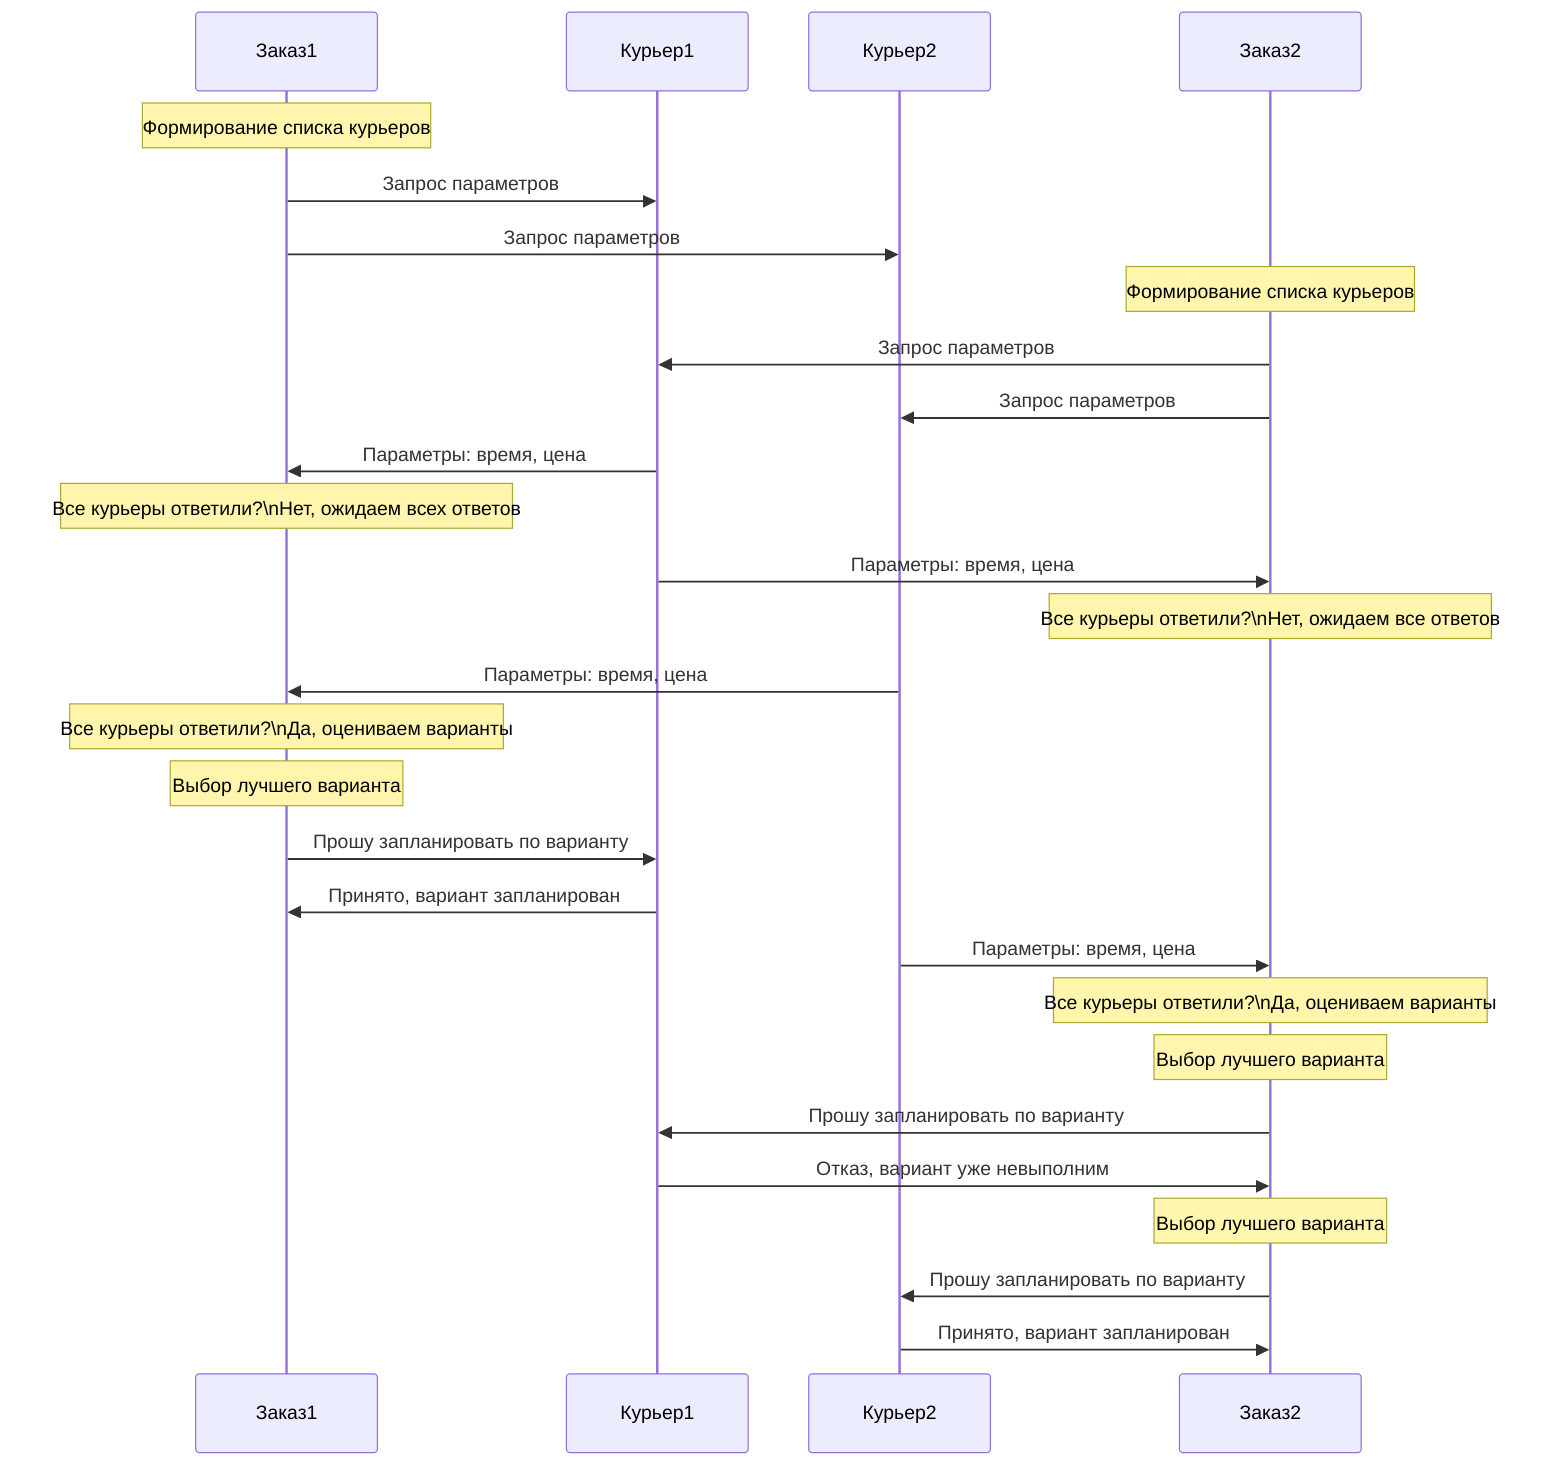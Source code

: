sequenceDiagram
    participant Заказ1
    participant Курьер1
    participant Курьер2
    participant Заказ2

    note over Заказ1: Формирование списка курьеров
    Заказ1 ->> Курьер1: Запрос параметров
    Заказ1 ->> Курьер2: Запрос параметров

    note over Заказ2: Формирование списка курьеров
    Заказ2 ->> Курьер1: Запрос параметров
    Заказ2 ->> Курьер2: Запрос параметров

    Курьер1 ->> Заказ1: Параметры: время, цена

    note over Заказ1: Все курьеры ответили?\nНет, ожидаем всех ответов
    Курьер1 ->> Заказ2: Параметры: время, цена

    note over Заказ2: Все курьеры ответили?\nНет, ожидаем все ответов
    Курьер2 ->> Заказ1: Параметры: время, цена

    note over Заказ1: Все курьеры ответили?\nДа, оцениваем варианты
    note over Заказ1: Выбор лучшего варианта

    Заказ1 ->> Курьер1: Прошу запланировать по варианту
    Курьер1 ->> Заказ1: Принято, вариант запланирован

    Курьер2 ->> Заказ2: Параметры: время, цена

    note over Заказ2: Все курьеры ответили?\nДа, оцениваем варианты
    note over Заказ2: Выбор лучшего варианта

    Заказ2 ->> Курьер1: Прошу запланировать по варианту
    Курьер1 ->> Заказ2: Отказ, вариант уже невыполним

    note over Заказ2: Выбор лучшего варианта
    Заказ2 ->> Курьер2: Прошу запланировать по варианту
    Курьер2 ->> Заказ2: Принято, вариант запланирован
